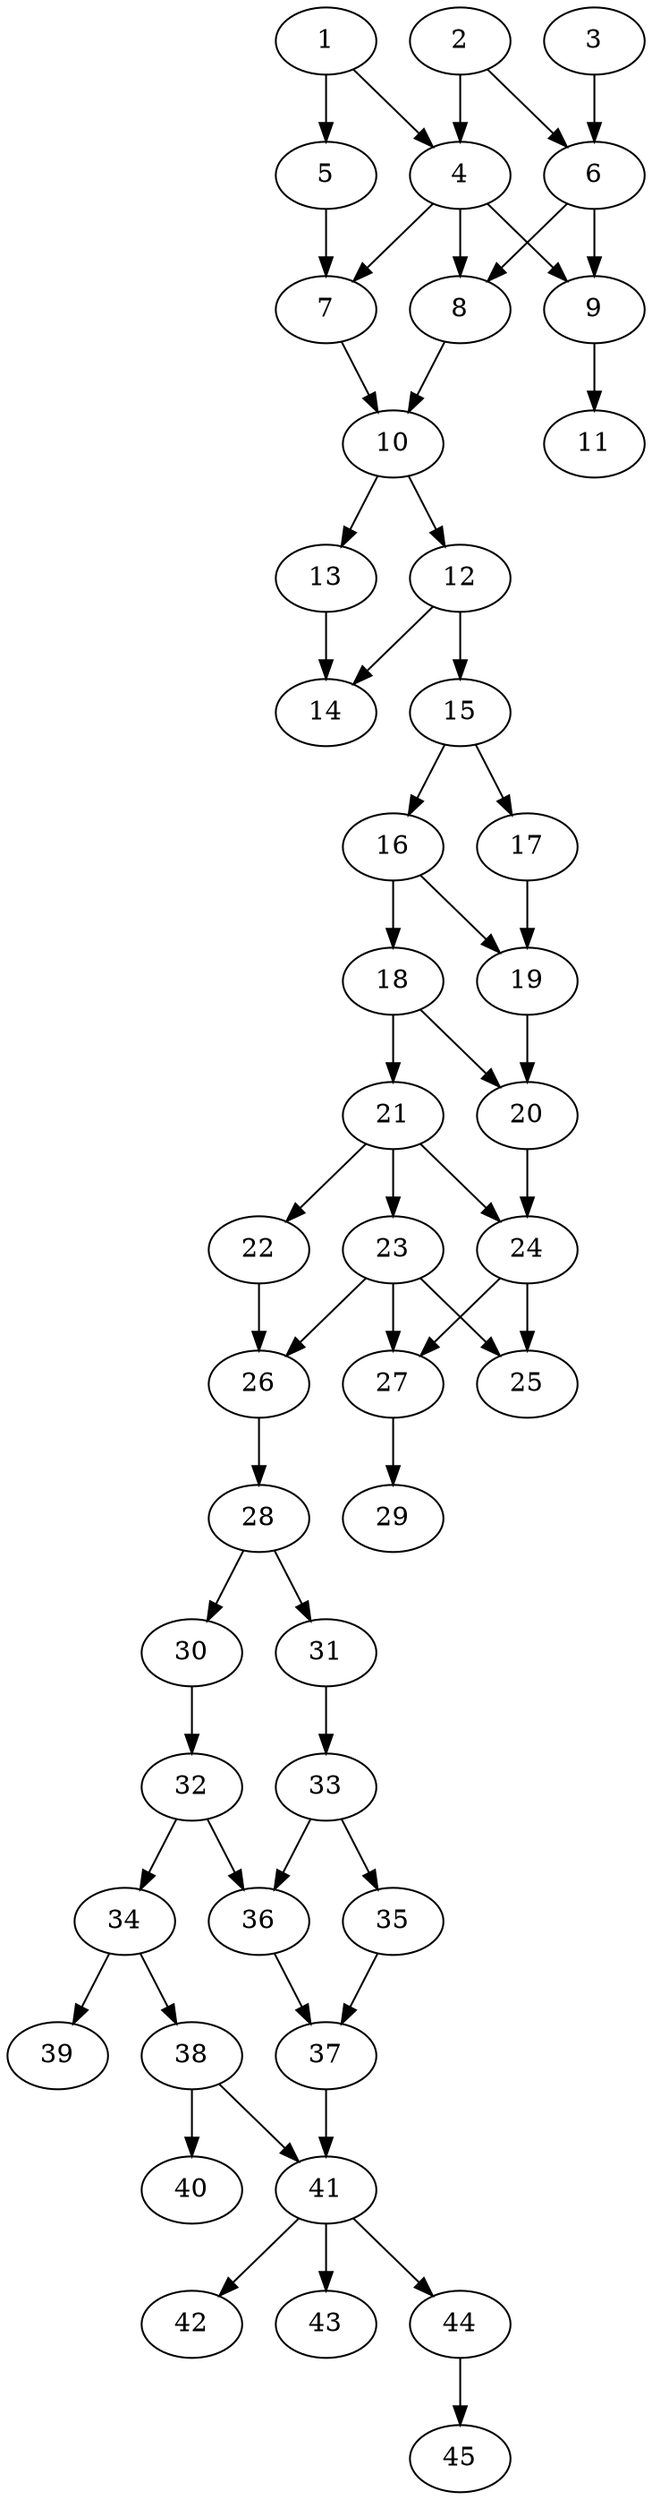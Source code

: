 // DAG automatically generated by daggen at Thu Oct  3 14:07:25 2019
// ./daggen --dot -n 45 --ccr 0.5 --fat 0.3 --regular 0.7 --density 0.6 --mindata 5242880 --maxdata 52428800 
digraph G {
  1 [size="75036672", alpha="0.16", expect_size="37518336"] 
  1 -> 4 [size ="37518336"]
  1 -> 5 [size ="37518336"]
  2 [size="46817280", alpha="0.11", expect_size="23408640"] 
  2 -> 4 [size ="23408640"]
  2 -> 6 [size ="23408640"]
  3 [size="63684608", alpha="0.01", expect_size="31842304"] 
  3 -> 6 [size ="31842304"]
  4 [size="80513024", alpha="0.16", expect_size="40256512"] 
  4 -> 7 [size ="40256512"]
  4 -> 8 [size ="40256512"]
  4 -> 9 [size ="40256512"]
  5 [size="78548992", alpha="0.13", expect_size="39274496"] 
  5 -> 7 [size ="39274496"]
  6 [size="92825600", alpha="0.13", expect_size="46412800"] 
  6 -> 8 [size ="46412800"]
  6 -> 9 [size ="46412800"]
  7 [size="103012352", alpha="0.03", expect_size="51506176"] 
  7 -> 10 [size ="51506176"]
  8 [size="57165824", alpha="0.08", expect_size="28582912"] 
  8 -> 10 [size ="28582912"]
  9 [size="77258752", alpha="0.02", expect_size="38629376"] 
  9 -> 11 [size ="38629376"]
  10 [size="33478656", alpha="0.14", expect_size="16739328"] 
  10 -> 12 [size ="16739328"]
  10 -> 13 [size ="16739328"]
  11 [size="33558528", alpha="0.03", expect_size="16779264"] 
  12 [size="13637632", alpha="0.07", expect_size="6818816"] 
  12 -> 14 [size ="6818816"]
  12 -> 15 [size ="6818816"]
  13 [size="66879488", alpha="0.07", expect_size="33439744"] 
  13 -> 14 [size ="33439744"]
  14 [size="71405568", alpha="0.04", expect_size="35702784"] 
  15 [size="51142656", alpha="0.12", expect_size="25571328"] 
  15 -> 16 [size ="25571328"]
  15 -> 17 [size ="25571328"]
  16 [size="18628608", alpha="0.08", expect_size="9314304"] 
  16 -> 18 [size ="9314304"]
  16 -> 19 [size ="9314304"]
  17 [size="82016256", alpha="0.12", expect_size="41008128"] 
  17 -> 19 [size ="41008128"]
  18 [size="96227328", alpha="0.12", expect_size="48113664"] 
  18 -> 20 [size ="48113664"]
  18 -> 21 [size ="48113664"]
  19 [size="39751680", alpha="0.02", expect_size="19875840"] 
  19 -> 20 [size ="19875840"]
  20 [size="50259968", alpha="0.15", expect_size="25129984"] 
  20 -> 24 [size ="25129984"]
  21 [size="21471232", alpha="0.00", expect_size="10735616"] 
  21 -> 22 [size ="10735616"]
  21 -> 23 [size ="10735616"]
  21 -> 24 [size ="10735616"]
  22 [size="33978368", alpha="0.14", expect_size="16989184"] 
  22 -> 26 [size ="16989184"]
  23 [size="66400256", alpha="0.18", expect_size="33200128"] 
  23 -> 25 [size ="33200128"]
  23 -> 26 [size ="33200128"]
  23 -> 27 [size ="33200128"]
  24 [size="99807232", alpha="0.18", expect_size="49903616"] 
  24 -> 25 [size ="49903616"]
  24 -> 27 [size ="49903616"]
  25 [size="24883200", alpha="0.12", expect_size="12441600"] 
  26 [size="80611328", alpha="0.04", expect_size="40305664"] 
  26 -> 28 [size ="40305664"]
  27 [size="21782528", alpha="0.15", expect_size="10891264"] 
  27 -> 29 [size ="10891264"]
  28 [size="76544000", alpha="0.16", expect_size="38272000"] 
  28 -> 30 [size ="38272000"]
  28 -> 31 [size ="38272000"]
  29 [size="39088128", alpha="0.11", expect_size="19544064"] 
  30 [size="50661376", alpha="0.11", expect_size="25330688"] 
  30 -> 32 [size ="25330688"]
  31 [size="24858624", alpha="0.15", expect_size="12429312"] 
  31 -> 33 [size ="12429312"]
  32 [size="26232832", alpha="0.01", expect_size="13116416"] 
  32 -> 34 [size ="13116416"]
  32 -> 36 [size ="13116416"]
  33 [size="91117568", alpha="0.18", expect_size="45558784"] 
  33 -> 35 [size ="45558784"]
  33 -> 36 [size ="45558784"]
  34 [size="83968000", alpha="0.09", expect_size="41984000"] 
  34 -> 38 [size ="41984000"]
  34 -> 39 [size ="41984000"]
  35 [size="74813440", alpha="0.08", expect_size="37406720"] 
  35 -> 37 [size ="37406720"]
  36 [size="37343232", alpha="0.09", expect_size="18671616"] 
  36 -> 37 [size ="18671616"]
  37 [size="53901312", alpha="0.05", expect_size="26950656"] 
  37 -> 41 [size ="26950656"]
  38 [size="28270592", alpha="0.19", expect_size="14135296"] 
  38 -> 40 [size ="14135296"]
  38 -> 41 [size ="14135296"]
  39 [size="101505024", alpha="0.19", expect_size="50752512"] 
  40 [size="57264128", alpha="0.08", expect_size="28632064"] 
  41 [size="12910592", alpha="0.19", expect_size="6455296"] 
  41 -> 42 [size ="6455296"]
  41 -> 43 [size ="6455296"]
  41 -> 44 [size ="6455296"]
  42 [size="85893120", alpha="0.15", expect_size="42946560"] 
  43 [size="90617856", alpha="0.02", expect_size="45308928"] 
  44 [size="83480576", alpha="0.09", expect_size="41740288"] 
  44 -> 45 [size ="41740288"]
  45 [size="31033344", alpha="0.19", expect_size="15516672"] 
}
